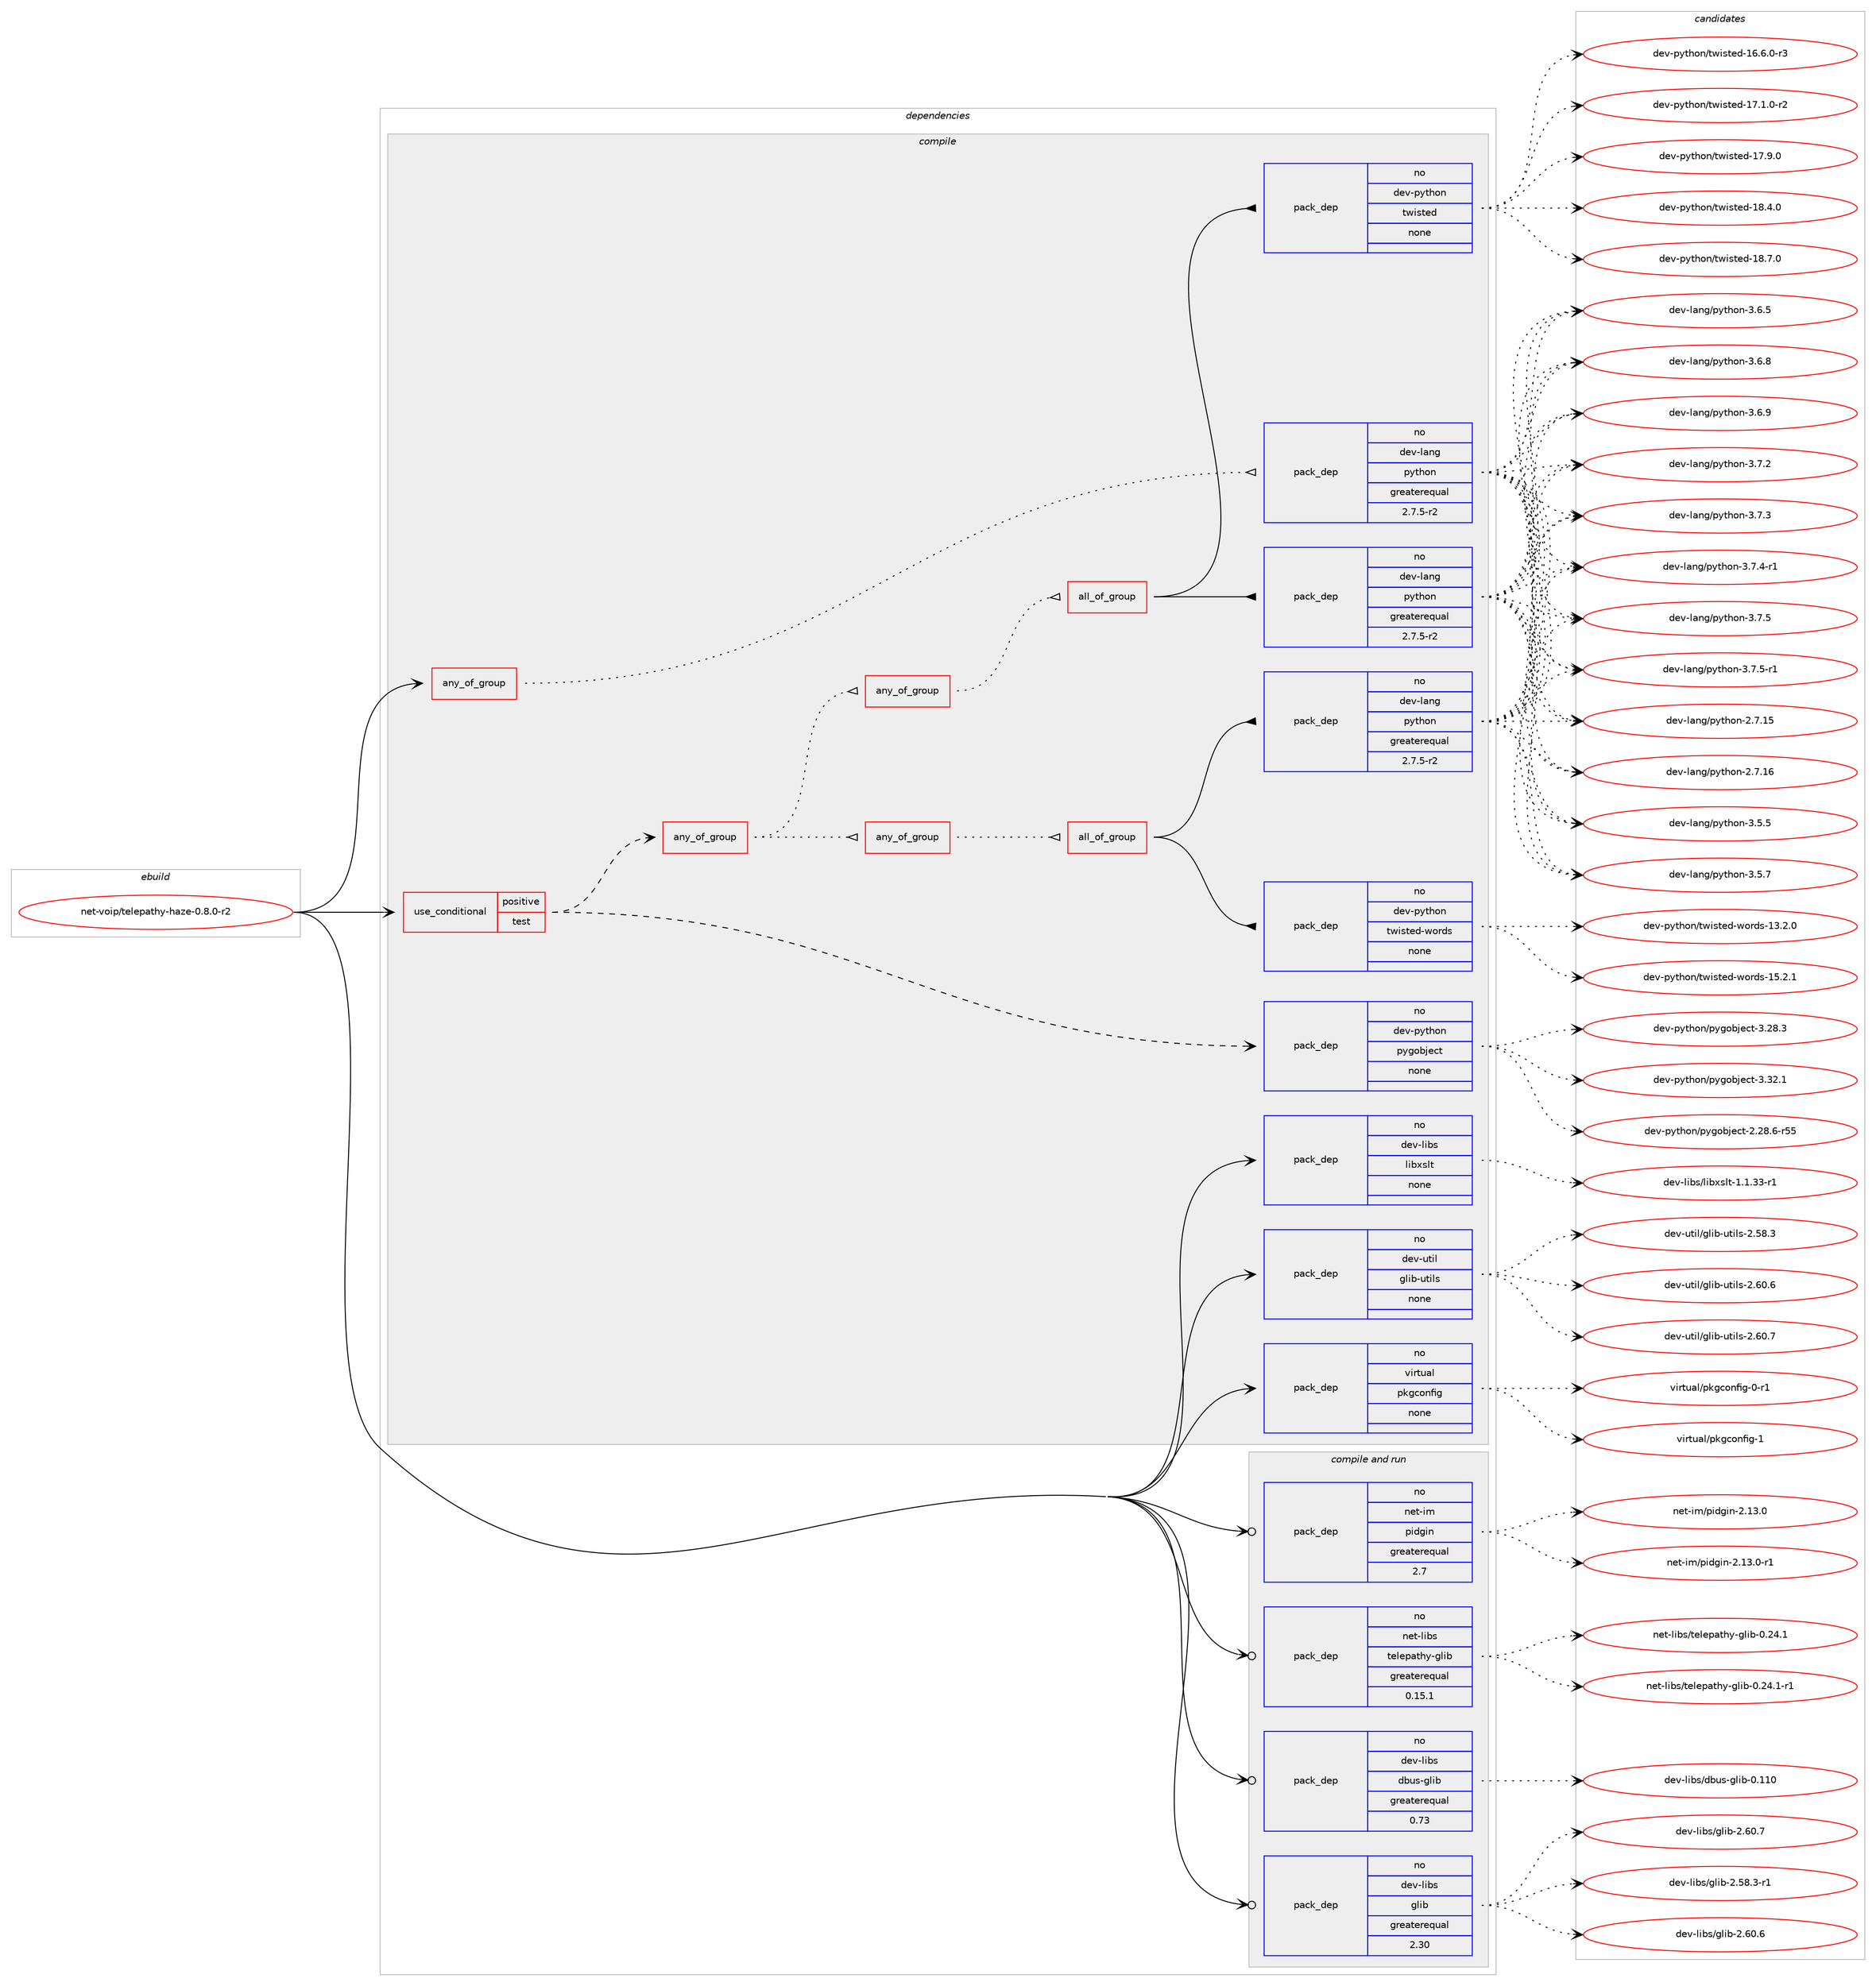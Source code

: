 digraph prolog {

# *************
# Graph options
# *************

newrank=true;
concentrate=true;
compound=true;
graph [rankdir=LR,fontname=Helvetica,fontsize=10,ranksep=1.5];#, ranksep=2.5, nodesep=0.2];
edge  [arrowhead=vee];
node  [fontname=Helvetica,fontsize=10];

# **********
# The ebuild
# **********

subgraph cluster_leftcol {
color=gray;
rank=same;
label=<<i>ebuild</i>>;
id [label="net-voip/telepathy-haze-0.8.0-r2", color=red, width=4, href="../net-voip/telepathy-haze-0.8.0-r2.svg"];
}

# ****************
# The dependencies
# ****************

subgraph cluster_midcol {
color=gray;
label=<<i>dependencies</i>>;
subgraph cluster_compile {
fillcolor="#eeeeee";
style=filled;
label=<<i>compile</i>>;
subgraph any14372 {
dependency842496 [label=<<TABLE BORDER="0" CELLBORDER="1" CELLSPACING="0" CELLPADDING="4"><TR><TD CELLPADDING="10">any_of_group</TD></TR></TABLE>>, shape=none, color=red];subgraph pack622197 {
dependency842497 [label=<<TABLE BORDER="0" CELLBORDER="1" CELLSPACING="0" CELLPADDING="4" WIDTH="220"><TR><TD ROWSPAN="6" CELLPADDING="30">pack_dep</TD></TR><TR><TD WIDTH="110">no</TD></TR><TR><TD>dev-lang</TD></TR><TR><TD>python</TD></TR><TR><TD>greaterequal</TD></TR><TR><TD>2.7.5-r2</TD></TR></TABLE>>, shape=none, color=blue];
}
dependency842496:e -> dependency842497:w [weight=20,style="dotted",arrowhead="oinv"];
}
id:e -> dependency842496:w [weight=20,style="solid",arrowhead="vee"];
subgraph cond205429 {
dependency842498 [label=<<TABLE BORDER="0" CELLBORDER="1" CELLSPACING="0" CELLPADDING="4"><TR><TD ROWSPAN="3" CELLPADDING="10">use_conditional</TD></TR><TR><TD>positive</TD></TR><TR><TD>test</TD></TR></TABLE>>, shape=none, color=red];
subgraph pack622198 {
dependency842499 [label=<<TABLE BORDER="0" CELLBORDER="1" CELLSPACING="0" CELLPADDING="4" WIDTH="220"><TR><TD ROWSPAN="6" CELLPADDING="30">pack_dep</TD></TR><TR><TD WIDTH="110">no</TD></TR><TR><TD>dev-python</TD></TR><TR><TD>pygobject</TD></TR><TR><TD>none</TD></TR><TR><TD></TD></TR></TABLE>>, shape=none, color=blue];
}
dependency842498:e -> dependency842499:w [weight=20,style="dashed",arrowhead="vee"];
subgraph any14373 {
dependency842500 [label=<<TABLE BORDER="0" CELLBORDER="1" CELLSPACING="0" CELLPADDING="4"><TR><TD CELLPADDING="10">any_of_group</TD></TR></TABLE>>, shape=none, color=red];subgraph any14374 {
dependency842501 [label=<<TABLE BORDER="0" CELLBORDER="1" CELLSPACING="0" CELLPADDING="4"><TR><TD CELLPADDING="10">any_of_group</TD></TR></TABLE>>, shape=none, color=red];subgraph all501 {
dependency842502 [label=<<TABLE BORDER="0" CELLBORDER="1" CELLSPACING="0" CELLPADDING="4"><TR><TD CELLPADDING="10">all_of_group</TD></TR></TABLE>>, shape=none, color=red];subgraph pack622199 {
dependency842503 [label=<<TABLE BORDER="0" CELLBORDER="1" CELLSPACING="0" CELLPADDING="4" WIDTH="220"><TR><TD ROWSPAN="6" CELLPADDING="30">pack_dep</TD></TR><TR><TD WIDTH="110">no</TD></TR><TR><TD>dev-lang</TD></TR><TR><TD>python</TD></TR><TR><TD>greaterequal</TD></TR><TR><TD>2.7.5-r2</TD></TR></TABLE>>, shape=none, color=blue];
}
dependency842502:e -> dependency842503:w [weight=20,style="solid",arrowhead="inv"];
subgraph pack622200 {
dependency842504 [label=<<TABLE BORDER="0" CELLBORDER="1" CELLSPACING="0" CELLPADDING="4" WIDTH="220"><TR><TD ROWSPAN="6" CELLPADDING="30">pack_dep</TD></TR><TR><TD WIDTH="110">no</TD></TR><TR><TD>dev-python</TD></TR><TR><TD>twisted</TD></TR><TR><TD>none</TD></TR><TR><TD></TD></TR></TABLE>>, shape=none, color=blue];
}
dependency842502:e -> dependency842504:w [weight=20,style="solid",arrowhead="inv"];
}
dependency842501:e -> dependency842502:w [weight=20,style="dotted",arrowhead="oinv"];
}
dependency842500:e -> dependency842501:w [weight=20,style="dotted",arrowhead="oinv"];
subgraph any14375 {
dependency842505 [label=<<TABLE BORDER="0" CELLBORDER="1" CELLSPACING="0" CELLPADDING="4"><TR><TD CELLPADDING="10">any_of_group</TD></TR></TABLE>>, shape=none, color=red];subgraph all502 {
dependency842506 [label=<<TABLE BORDER="0" CELLBORDER="1" CELLSPACING="0" CELLPADDING="4"><TR><TD CELLPADDING="10">all_of_group</TD></TR></TABLE>>, shape=none, color=red];subgraph pack622201 {
dependency842507 [label=<<TABLE BORDER="0" CELLBORDER="1" CELLSPACING="0" CELLPADDING="4" WIDTH="220"><TR><TD ROWSPAN="6" CELLPADDING="30">pack_dep</TD></TR><TR><TD WIDTH="110">no</TD></TR><TR><TD>dev-lang</TD></TR><TR><TD>python</TD></TR><TR><TD>greaterequal</TD></TR><TR><TD>2.7.5-r2</TD></TR></TABLE>>, shape=none, color=blue];
}
dependency842506:e -> dependency842507:w [weight=20,style="solid",arrowhead="inv"];
subgraph pack622202 {
dependency842508 [label=<<TABLE BORDER="0" CELLBORDER="1" CELLSPACING="0" CELLPADDING="4" WIDTH="220"><TR><TD ROWSPAN="6" CELLPADDING="30">pack_dep</TD></TR><TR><TD WIDTH="110">no</TD></TR><TR><TD>dev-python</TD></TR><TR><TD>twisted-words</TD></TR><TR><TD>none</TD></TR><TR><TD></TD></TR></TABLE>>, shape=none, color=blue];
}
dependency842506:e -> dependency842508:w [weight=20,style="solid",arrowhead="inv"];
}
dependency842505:e -> dependency842506:w [weight=20,style="dotted",arrowhead="oinv"];
}
dependency842500:e -> dependency842505:w [weight=20,style="dotted",arrowhead="oinv"];
}
dependency842498:e -> dependency842500:w [weight=20,style="dashed",arrowhead="vee"];
}
id:e -> dependency842498:w [weight=20,style="solid",arrowhead="vee"];
subgraph pack622203 {
dependency842509 [label=<<TABLE BORDER="0" CELLBORDER="1" CELLSPACING="0" CELLPADDING="4" WIDTH="220"><TR><TD ROWSPAN="6" CELLPADDING="30">pack_dep</TD></TR><TR><TD WIDTH="110">no</TD></TR><TR><TD>dev-libs</TD></TR><TR><TD>libxslt</TD></TR><TR><TD>none</TD></TR><TR><TD></TD></TR></TABLE>>, shape=none, color=blue];
}
id:e -> dependency842509:w [weight=20,style="solid",arrowhead="vee"];
subgraph pack622204 {
dependency842510 [label=<<TABLE BORDER="0" CELLBORDER="1" CELLSPACING="0" CELLPADDING="4" WIDTH="220"><TR><TD ROWSPAN="6" CELLPADDING="30">pack_dep</TD></TR><TR><TD WIDTH="110">no</TD></TR><TR><TD>dev-util</TD></TR><TR><TD>glib-utils</TD></TR><TR><TD>none</TD></TR><TR><TD></TD></TR></TABLE>>, shape=none, color=blue];
}
id:e -> dependency842510:w [weight=20,style="solid",arrowhead="vee"];
subgraph pack622205 {
dependency842511 [label=<<TABLE BORDER="0" CELLBORDER="1" CELLSPACING="0" CELLPADDING="4" WIDTH="220"><TR><TD ROWSPAN="6" CELLPADDING="30">pack_dep</TD></TR><TR><TD WIDTH="110">no</TD></TR><TR><TD>virtual</TD></TR><TR><TD>pkgconfig</TD></TR><TR><TD>none</TD></TR><TR><TD></TD></TR></TABLE>>, shape=none, color=blue];
}
id:e -> dependency842511:w [weight=20,style="solid",arrowhead="vee"];
}
subgraph cluster_compileandrun {
fillcolor="#eeeeee";
style=filled;
label=<<i>compile and run</i>>;
subgraph pack622206 {
dependency842512 [label=<<TABLE BORDER="0" CELLBORDER="1" CELLSPACING="0" CELLPADDING="4" WIDTH="220"><TR><TD ROWSPAN="6" CELLPADDING="30">pack_dep</TD></TR><TR><TD WIDTH="110">no</TD></TR><TR><TD>dev-libs</TD></TR><TR><TD>dbus-glib</TD></TR><TR><TD>greaterequal</TD></TR><TR><TD>0.73</TD></TR></TABLE>>, shape=none, color=blue];
}
id:e -> dependency842512:w [weight=20,style="solid",arrowhead="odotvee"];
subgraph pack622207 {
dependency842513 [label=<<TABLE BORDER="0" CELLBORDER="1" CELLSPACING="0" CELLPADDING="4" WIDTH="220"><TR><TD ROWSPAN="6" CELLPADDING="30">pack_dep</TD></TR><TR><TD WIDTH="110">no</TD></TR><TR><TD>dev-libs</TD></TR><TR><TD>glib</TD></TR><TR><TD>greaterequal</TD></TR><TR><TD>2.30</TD></TR></TABLE>>, shape=none, color=blue];
}
id:e -> dependency842513:w [weight=20,style="solid",arrowhead="odotvee"];
subgraph pack622208 {
dependency842514 [label=<<TABLE BORDER="0" CELLBORDER="1" CELLSPACING="0" CELLPADDING="4" WIDTH="220"><TR><TD ROWSPAN="6" CELLPADDING="30">pack_dep</TD></TR><TR><TD WIDTH="110">no</TD></TR><TR><TD>net-im</TD></TR><TR><TD>pidgin</TD></TR><TR><TD>greaterequal</TD></TR><TR><TD>2.7</TD></TR></TABLE>>, shape=none, color=blue];
}
id:e -> dependency842514:w [weight=20,style="solid",arrowhead="odotvee"];
subgraph pack622209 {
dependency842515 [label=<<TABLE BORDER="0" CELLBORDER="1" CELLSPACING="0" CELLPADDING="4" WIDTH="220"><TR><TD ROWSPAN="6" CELLPADDING="30">pack_dep</TD></TR><TR><TD WIDTH="110">no</TD></TR><TR><TD>net-libs</TD></TR><TR><TD>telepathy-glib</TD></TR><TR><TD>greaterequal</TD></TR><TR><TD>0.15.1</TD></TR></TABLE>>, shape=none, color=blue];
}
id:e -> dependency842515:w [weight=20,style="solid",arrowhead="odotvee"];
}
subgraph cluster_run {
fillcolor="#eeeeee";
style=filled;
label=<<i>run</i>>;
}
}

# **************
# The candidates
# **************

subgraph cluster_choices {
rank=same;
color=gray;
label=<<i>candidates</i>>;

subgraph choice622197 {
color=black;
nodesep=1;
choice10010111845108971101034711212111610411111045504655464953 [label="dev-lang/python-2.7.15", color=red, width=4,href="../dev-lang/python-2.7.15.svg"];
choice10010111845108971101034711212111610411111045504655464954 [label="dev-lang/python-2.7.16", color=red, width=4,href="../dev-lang/python-2.7.16.svg"];
choice100101118451089711010347112121116104111110455146534653 [label="dev-lang/python-3.5.5", color=red, width=4,href="../dev-lang/python-3.5.5.svg"];
choice100101118451089711010347112121116104111110455146534655 [label="dev-lang/python-3.5.7", color=red, width=4,href="../dev-lang/python-3.5.7.svg"];
choice100101118451089711010347112121116104111110455146544653 [label="dev-lang/python-3.6.5", color=red, width=4,href="../dev-lang/python-3.6.5.svg"];
choice100101118451089711010347112121116104111110455146544656 [label="dev-lang/python-3.6.8", color=red, width=4,href="../dev-lang/python-3.6.8.svg"];
choice100101118451089711010347112121116104111110455146544657 [label="dev-lang/python-3.6.9", color=red, width=4,href="../dev-lang/python-3.6.9.svg"];
choice100101118451089711010347112121116104111110455146554650 [label="dev-lang/python-3.7.2", color=red, width=4,href="../dev-lang/python-3.7.2.svg"];
choice100101118451089711010347112121116104111110455146554651 [label="dev-lang/python-3.7.3", color=red, width=4,href="../dev-lang/python-3.7.3.svg"];
choice1001011184510897110103471121211161041111104551465546524511449 [label="dev-lang/python-3.7.4-r1", color=red, width=4,href="../dev-lang/python-3.7.4-r1.svg"];
choice100101118451089711010347112121116104111110455146554653 [label="dev-lang/python-3.7.5", color=red, width=4,href="../dev-lang/python-3.7.5.svg"];
choice1001011184510897110103471121211161041111104551465546534511449 [label="dev-lang/python-3.7.5-r1", color=red, width=4,href="../dev-lang/python-3.7.5-r1.svg"];
dependency842497:e -> choice10010111845108971101034711212111610411111045504655464953:w [style=dotted,weight="100"];
dependency842497:e -> choice10010111845108971101034711212111610411111045504655464954:w [style=dotted,weight="100"];
dependency842497:e -> choice100101118451089711010347112121116104111110455146534653:w [style=dotted,weight="100"];
dependency842497:e -> choice100101118451089711010347112121116104111110455146534655:w [style=dotted,weight="100"];
dependency842497:e -> choice100101118451089711010347112121116104111110455146544653:w [style=dotted,weight="100"];
dependency842497:e -> choice100101118451089711010347112121116104111110455146544656:w [style=dotted,weight="100"];
dependency842497:e -> choice100101118451089711010347112121116104111110455146544657:w [style=dotted,weight="100"];
dependency842497:e -> choice100101118451089711010347112121116104111110455146554650:w [style=dotted,weight="100"];
dependency842497:e -> choice100101118451089711010347112121116104111110455146554651:w [style=dotted,weight="100"];
dependency842497:e -> choice1001011184510897110103471121211161041111104551465546524511449:w [style=dotted,weight="100"];
dependency842497:e -> choice100101118451089711010347112121116104111110455146554653:w [style=dotted,weight="100"];
dependency842497:e -> choice1001011184510897110103471121211161041111104551465546534511449:w [style=dotted,weight="100"];
}
subgraph choice622198 {
color=black;
nodesep=1;
choice1001011184511212111610411111047112121103111981061019911645504650564654451145353 [label="dev-python/pygobject-2.28.6-r55", color=red, width=4,href="../dev-python/pygobject-2.28.6-r55.svg"];
choice1001011184511212111610411111047112121103111981061019911645514650564651 [label="dev-python/pygobject-3.28.3", color=red, width=4,href="../dev-python/pygobject-3.28.3.svg"];
choice1001011184511212111610411111047112121103111981061019911645514651504649 [label="dev-python/pygobject-3.32.1", color=red, width=4,href="../dev-python/pygobject-3.32.1.svg"];
dependency842499:e -> choice1001011184511212111610411111047112121103111981061019911645504650564654451145353:w [style=dotted,weight="100"];
dependency842499:e -> choice1001011184511212111610411111047112121103111981061019911645514650564651:w [style=dotted,weight="100"];
dependency842499:e -> choice1001011184511212111610411111047112121103111981061019911645514651504649:w [style=dotted,weight="100"];
}
subgraph choice622199 {
color=black;
nodesep=1;
choice10010111845108971101034711212111610411111045504655464953 [label="dev-lang/python-2.7.15", color=red, width=4,href="../dev-lang/python-2.7.15.svg"];
choice10010111845108971101034711212111610411111045504655464954 [label="dev-lang/python-2.7.16", color=red, width=4,href="../dev-lang/python-2.7.16.svg"];
choice100101118451089711010347112121116104111110455146534653 [label="dev-lang/python-3.5.5", color=red, width=4,href="../dev-lang/python-3.5.5.svg"];
choice100101118451089711010347112121116104111110455146534655 [label="dev-lang/python-3.5.7", color=red, width=4,href="../dev-lang/python-3.5.7.svg"];
choice100101118451089711010347112121116104111110455146544653 [label="dev-lang/python-3.6.5", color=red, width=4,href="../dev-lang/python-3.6.5.svg"];
choice100101118451089711010347112121116104111110455146544656 [label="dev-lang/python-3.6.8", color=red, width=4,href="../dev-lang/python-3.6.8.svg"];
choice100101118451089711010347112121116104111110455146544657 [label="dev-lang/python-3.6.9", color=red, width=4,href="../dev-lang/python-3.6.9.svg"];
choice100101118451089711010347112121116104111110455146554650 [label="dev-lang/python-3.7.2", color=red, width=4,href="../dev-lang/python-3.7.2.svg"];
choice100101118451089711010347112121116104111110455146554651 [label="dev-lang/python-3.7.3", color=red, width=4,href="../dev-lang/python-3.7.3.svg"];
choice1001011184510897110103471121211161041111104551465546524511449 [label="dev-lang/python-3.7.4-r1", color=red, width=4,href="../dev-lang/python-3.7.4-r1.svg"];
choice100101118451089711010347112121116104111110455146554653 [label="dev-lang/python-3.7.5", color=red, width=4,href="../dev-lang/python-3.7.5.svg"];
choice1001011184510897110103471121211161041111104551465546534511449 [label="dev-lang/python-3.7.5-r1", color=red, width=4,href="../dev-lang/python-3.7.5-r1.svg"];
dependency842503:e -> choice10010111845108971101034711212111610411111045504655464953:w [style=dotted,weight="100"];
dependency842503:e -> choice10010111845108971101034711212111610411111045504655464954:w [style=dotted,weight="100"];
dependency842503:e -> choice100101118451089711010347112121116104111110455146534653:w [style=dotted,weight="100"];
dependency842503:e -> choice100101118451089711010347112121116104111110455146534655:w [style=dotted,weight="100"];
dependency842503:e -> choice100101118451089711010347112121116104111110455146544653:w [style=dotted,weight="100"];
dependency842503:e -> choice100101118451089711010347112121116104111110455146544656:w [style=dotted,weight="100"];
dependency842503:e -> choice100101118451089711010347112121116104111110455146544657:w [style=dotted,weight="100"];
dependency842503:e -> choice100101118451089711010347112121116104111110455146554650:w [style=dotted,weight="100"];
dependency842503:e -> choice100101118451089711010347112121116104111110455146554651:w [style=dotted,weight="100"];
dependency842503:e -> choice1001011184510897110103471121211161041111104551465546524511449:w [style=dotted,weight="100"];
dependency842503:e -> choice100101118451089711010347112121116104111110455146554653:w [style=dotted,weight="100"];
dependency842503:e -> choice1001011184510897110103471121211161041111104551465546534511449:w [style=dotted,weight="100"];
}
subgraph choice622200 {
color=black;
nodesep=1;
choice1001011184511212111610411111047116119105115116101100454954465446484511451 [label="dev-python/twisted-16.6.0-r3", color=red, width=4,href="../dev-python/twisted-16.6.0-r3.svg"];
choice1001011184511212111610411111047116119105115116101100454955464946484511450 [label="dev-python/twisted-17.1.0-r2", color=red, width=4,href="../dev-python/twisted-17.1.0-r2.svg"];
choice100101118451121211161041111104711611910511511610110045495546574648 [label="dev-python/twisted-17.9.0", color=red, width=4,href="../dev-python/twisted-17.9.0.svg"];
choice100101118451121211161041111104711611910511511610110045495646524648 [label="dev-python/twisted-18.4.0", color=red, width=4,href="../dev-python/twisted-18.4.0.svg"];
choice100101118451121211161041111104711611910511511610110045495646554648 [label="dev-python/twisted-18.7.0", color=red, width=4,href="../dev-python/twisted-18.7.0.svg"];
dependency842504:e -> choice1001011184511212111610411111047116119105115116101100454954465446484511451:w [style=dotted,weight="100"];
dependency842504:e -> choice1001011184511212111610411111047116119105115116101100454955464946484511450:w [style=dotted,weight="100"];
dependency842504:e -> choice100101118451121211161041111104711611910511511610110045495546574648:w [style=dotted,weight="100"];
dependency842504:e -> choice100101118451121211161041111104711611910511511610110045495646524648:w [style=dotted,weight="100"];
dependency842504:e -> choice100101118451121211161041111104711611910511511610110045495646554648:w [style=dotted,weight="100"];
}
subgraph choice622201 {
color=black;
nodesep=1;
choice10010111845108971101034711212111610411111045504655464953 [label="dev-lang/python-2.7.15", color=red, width=4,href="../dev-lang/python-2.7.15.svg"];
choice10010111845108971101034711212111610411111045504655464954 [label="dev-lang/python-2.7.16", color=red, width=4,href="../dev-lang/python-2.7.16.svg"];
choice100101118451089711010347112121116104111110455146534653 [label="dev-lang/python-3.5.5", color=red, width=4,href="../dev-lang/python-3.5.5.svg"];
choice100101118451089711010347112121116104111110455146534655 [label="dev-lang/python-3.5.7", color=red, width=4,href="../dev-lang/python-3.5.7.svg"];
choice100101118451089711010347112121116104111110455146544653 [label="dev-lang/python-3.6.5", color=red, width=4,href="../dev-lang/python-3.6.5.svg"];
choice100101118451089711010347112121116104111110455146544656 [label="dev-lang/python-3.6.8", color=red, width=4,href="../dev-lang/python-3.6.8.svg"];
choice100101118451089711010347112121116104111110455146544657 [label="dev-lang/python-3.6.9", color=red, width=4,href="../dev-lang/python-3.6.9.svg"];
choice100101118451089711010347112121116104111110455146554650 [label="dev-lang/python-3.7.2", color=red, width=4,href="../dev-lang/python-3.7.2.svg"];
choice100101118451089711010347112121116104111110455146554651 [label="dev-lang/python-3.7.3", color=red, width=4,href="../dev-lang/python-3.7.3.svg"];
choice1001011184510897110103471121211161041111104551465546524511449 [label="dev-lang/python-3.7.4-r1", color=red, width=4,href="../dev-lang/python-3.7.4-r1.svg"];
choice100101118451089711010347112121116104111110455146554653 [label="dev-lang/python-3.7.5", color=red, width=4,href="../dev-lang/python-3.7.5.svg"];
choice1001011184510897110103471121211161041111104551465546534511449 [label="dev-lang/python-3.7.5-r1", color=red, width=4,href="../dev-lang/python-3.7.5-r1.svg"];
dependency842507:e -> choice10010111845108971101034711212111610411111045504655464953:w [style=dotted,weight="100"];
dependency842507:e -> choice10010111845108971101034711212111610411111045504655464954:w [style=dotted,weight="100"];
dependency842507:e -> choice100101118451089711010347112121116104111110455146534653:w [style=dotted,weight="100"];
dependency842507:e -> choice100101118451089711010347112121116104111110455146534655:w [style=dotted,weight="100"];
dependency842507:e -> choice100101118451089711010347112121116104111110455146544653:w [style=dotted,weight="100"];
dependency842507:e -> choice100101118451089711010347112121116104111110455146544656:w [style=dotted,weight="100"];
dependency842507:e -> choice100101118451089711010347112121116104111110455146544657:w [style=dotted,weight="100"];
dependency842507:e -> choice100101118451089711010347112121116104111110455146554650:w [style=dotted,weight="100"];
dependency842507:e -> choice100101118451089711010347112121116104111110455146554651:w [style=dotted,weight="100"];
dependency842507:e -> choice1001011184510897110103471121211161041111104551465546524511449:w [style=dotted,weight="100"];
dependency842507:e -> choice100101118451089711010347112121116104111110455146554653:w [style=dotted,weight="100"];
dependency842507:e -> choice1001011184510897110103471121211161041111104551465546534511449:w [style=dotted,weight="100"];
}
subgraph choice622202 {
color=black;
nodesep=1;
choice10010111845112121116104111110471161191051151161011004511911111410011545495146504648 [label="dev-python/twisted-words-13.2.0", color=red, width=4,href="../dev-python/twisted-words-13.2.0.svg"];
choice10010111845112121116104111110471161191051151161011004511911111410011545495346504649 [label="dev-python/twisted-words-15.2.1", color=red, width=4,href="../dev-python/twisted-words-15.2.1.svg"];
dependency842508:e -> choice10010111845112121116104111110471161191051151161011004511911111410011545495146504648:w [style=dotted,weight="100"];
dependency842508:e -> choice10010111845112121116104111110471161191051151161011004511911111410011545495346504649:w [style=dotted,weight="100"];
}
subgraph choice622203 {
color=black;
nodesep=1;
choice10010111845108105981154710810598120115108116454946494651514511449 [label="dev-libs/libxslt-1.1.33-r1", color=red, width=4,href="../dev-libs/libxslt-1.1.33-r1.svg"];
dependency842509:e -> choice10010111845108105981154710810598120115108116454946494651514511449:w [style=dotted,weight="100"];
}
subgraph choice622204 {
color=black;
nodesep=1;
choice1001011184511711610510847103108105984511711610510811545504653564651 [label="dev-util/glib-utils-2.58.3", color=red, width=4,href="../dev-util/glib-utils-2.58.3.svg"];
choice1001011184511711610510847103108105984511711610510811545504654484654 [label="dev-util/glib-utils-2.60.6", color=red, width=4,href="../dev-util/glib-utils-2.60.6.svg"];
choice1001011184511711610510847103108105984511711610510811545504654484655 [label="dev-util/glib-utils-2.60.7", color=red, width=4,href="../dev-util/glib-utils-2.60.7.svg"];
dependency842510:e -> choice1001011184511711610510847103108105984511711610510811545504653564651:w [style=dotted,weight="100"];
dependency842510:e -> choice1001011184511711610510847103108105984511711610510811545504654484654:w [style=dotted,weight="100"];
dependency842510:e -> choice1001011184511711610510847103108105984511711610510811545504654484655:w [style=dotted,weight="100"];
}
subgraph choice622205 {
color=black;
nodesep=1;
choice11810511411611797108471121071039911111010210510345484511449 [label="virtual/pkgconfig-0-r1", color=red, width=4,href="../virtual/pkgconfig-0-r1.svg"];
choice1181051141161179710847112107103991111101021051034549 [label="virtual/pkgconfig-1", color=red, width=4,href="../virtual/pkgconfig-1.svg"];
dependency842511:e -> choice11810511411611797108471121071039911111010210510345484511449:w [style=dotted,weight="100"];
dependency842511:e -> choice1181051141161179710847112107103991111101021051034549:w [style=dotted,weight="100"];
}
subgraph choice622206 {
color=black;
nodesep=1;
choice100101118451081059811547100981171154510310810598454846494948 [label="dev-libs/dbus-glib-0.110", color=red, width=4,href="../dev-libs/dbus-glib-0.110.svg"];
dependency842512:e -> choice100101118451081059811547100981171154510310810598454846494948:w [style=dotted,weight="100"];
}
subgraph choice622207 {
color=black;
nodesep=1;
choice10010111845108105981154710310810598455046535646514511449 [label="dev-libs/glib-2.58.3-r1", color=red, width=4,href="../dev-libs/glib-2.58.3-r1.svg"];
choice1001011184510810598115471031081059845504654484654 [label="dev-libs/glib-2.60.6", color=red, width=4,href="../dev-libs/glib-2.60.6.svg"];
choice1001011184510810598115471031081059845504654484655 [label="dev-libs/glib-2.60.7", color=red, width=4,href="../dev-libs/glib-2.60.7.svg"];
dependency842513:e -> choice10010111845108105981154710310810598455046535646514511449:w [style=dotted,weight="100"];
dependency842513:e -> choice1001011184510810598115471031081059845504654484654:w [style=dotted,weight="100"];
dependency842513:e -> choice1001011184510810598115471031081059845504654484655:w [style=dotted,weight="100"];
}
subgraph choice622208 {
color=black;
nodesep=1;
choice110101116451051094711210510010310511045504649514648 [label="net-im/pidgin-2.13.0", color=red, width=4,href="../net-im/pidgin-2.13.0.svg"];
choice1101011164510510947112105100103105110455046495146484511449 [label="net-im/pidgin-2.13.0-r1", color=red, width=4,href="../net-im/pidgin-2.13.0-r1.svg"];
dependency842514:e -> choice110101116451051094711210510010310511045504649514648:w [style=dotted,weight="100"];
dependency842514:e -> choice1101011164510510947112105100103105110455046495146484511449:w [style=dotted,weight="100"];
}
subgraph choice622209 {
color=black;
nodesep=1;
choice11010111645108105981154711610110810111297116104121451031081059845484650524649 [label="net-libs/telepathy-glib-0.24.1", color=red, width=4,href="../net-libs/telepathy-glib-0.24.1.svg"];
choice110101116451081059811547116101108101112971161041214510310810598454846505246494511449 [label="net-libs/telepathy-glib-0.24.1-r1", color=red, width=4,href="../net-libs/telepathy-glib-0.24.1-r1.svg"];
dependency842515:e -> choice11010111645108105981154711610110810111297116104121451031081059845484650524649:w [style=dotted,weight="100"];
dependency842515:e -> choice110101116451081059811547116101108101112971161041214510310810598454846505246494511449:w [style=dotted,weight="100"];
}
}

}
